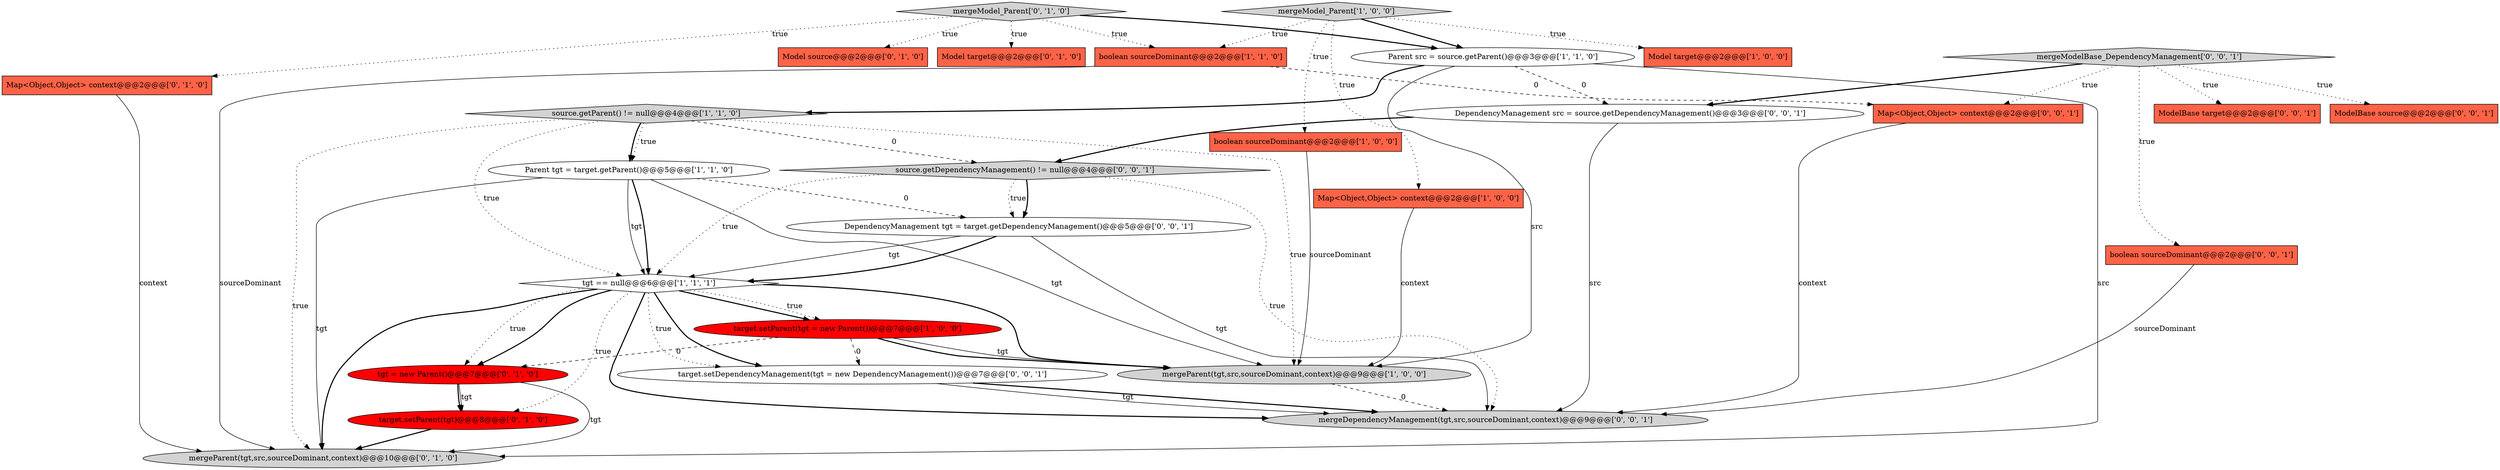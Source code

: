 digraph {
6 [style = filled, label = "boolean sourceDominant@@@2@@@['1', '1', '0']", fillcolor = tomato, shape = box image = "AAA0AAABBB1BBB"];
21 [style = filled, label = "boolean sourceDominant@@@2@@@['0', '0', '1']", fillcolor = tomato, shape = box image = "AAA0AAABBB3BBB"];
18 [style = filled, label = "mergeModelBase_DependencyManagement['0', '0', '1']", fillcolor = lightgray, shape = diamond image = "AAA0AAABBB3BBB"];
22 [style = filled, label = "ModelBase source@@@2@@@['0', '0', '1']", fillcolor = tomato, shape = box image = "AAA0AAABBB3BBB"];
12 [style = filled, label = "Map<Object,Object> context@@@2@@@['0', '1', '0']", fillcolor = tomato, shape = box image = "AAA0AAABBB2BBB"];
4 [style = filled, label = "Parent tgt = target.getParent()@@@5@@@['1', '1', '0']", fillcolor = white, shape = ellipse image = "AAA0AAABBB1BBB"];
10 [style = filled, label = "target.setParent(tgt = new Parent())@@@7@@@['1', '0', '0']", fillcolor = red, shape = ellipse image = "AAA1AAABBB1BBB"];
9 [style = filled, label = "Parent src = source.getParent()@@@3@@@['1', '1', '0']", fillcolor = white, shape = ellipse image = "AAA0AAABBB1BBB"];
17 [style = filled, label = "target.setParent(tgt)@@@8@@@['0', '1', '0']", fillcolor = red, shape = ellipse image = "AAA1AAABBB2BBB"];
13 [style = filled, label = "mergeParent(tgt,src,sourceDominant,context)@@@10@@@['0', '1', '0']", fillcolor = lightgray, shape = ellipse image = "AAA0AAABBB2BBB"];
27 [style = filled, label = "DependencyManagement tgt = target.getDependencyManagement()@@@5@@@['0', '0', '1']", fillcolor = white, shape = ellipse image = "AAA0AAABBB3BBB"];
14 [style = filled, label = "Model source@@@2@@@['0', '1', '0']", fillcolor = tomato, shape = box image = "AAA0AAABBB2BBB"];
1 [style = filled, label = "mergeModel_Parent['1', '0', '0']", fillcolor = lightgray, shape = diamond image = "AAA0AAABBB1BBB"];
8 [style = filled, label = "mergeParent(tgt,src,sourceDominant,context)@@@9@@@['1', '0', '0']", fillcolor = lightgray, shape = ellipse image = "AAA0AAABBB1BBB"];
0 [style = filled, label = "Model target@@@2@@@['1', '0', '0']", fillcolor = tomato, shape = box image = "AAA0AAABBB1BBB"];
3 [style = filled, label = "boolean sourceDominant@@@2@@@['1', '0', '0']", fillcolor = tomato, shape = box image = "AAA0AAABBB1BBB"];
26 [style = filled, label = "DependencyManagement src = source.getDependencyManagement()@@@3@@@['0', '0', '1']", fillcolor = white, shape = ellipse image = "AAA0AAABBB3BBB"];
16 [style = filled, label = "tgt = new Parent()@@@7@@@['0', '1', '0']", fillcolor = red, shape = ellipse image = "AAA1AAABBB2BBB"];
5 [style = filled, label = "Map<Object,Object> context@@@2@@@['1', '0', '0']", fillcolor = tomato, shape = box image = "AAA0AAABBB1BBB"];
19 [style = filled, label = "source.getDependencyManagement() != null@@@4@@@['0', '0', '1']", fillcolor = lightgray, shape = diamond image = "AAA0AAABBB3BBB"];
25 [style = filled, label = "target.setDependencyManagement(tgt = new DependencyManagement())@@@7@@@['0', '0', '1']", fillcolor = white, shape = ellipse image = "AAA0AAABBB3BBB"];
2 [style = filled, label = "tgt == null@@@6@@@['1', '1', '1']", fillcolor = white, shape = diamond image = "AAA0AAABBB1BBB"];
11 [style = filled, label = "Model target@@@2@@@['0', '1', '0']", fillcolor = tomato, shape = box image = "AAA0AAABBB2BBB"];
23 [style = filled, label = "ModelBase target@@@2@@@['0', '0', '1']", fillcolor = tomato, shape = box image = "AAA0AAABBB3BBB"];
15 [style = filled, label = "mergeModel_Parent['0', '1', '0']", fillcolor = lightgray, shape = diamond image = "AAA0AAABBB2BBB"];
24 [style = filled, label = "Map<Object,Object> context@@@2@@@['0', '0', '1']", fillcolor = tomato, shape = box image = "AAA0AAABBB3BBB"];
20 [style = filled, label = "mergeDependencyManagement(tgt,src,sourceDominant,context)@@@9@@@['0', '0', '1']", fillcolor = lightgray, shape = ellipse image = "AAA0AAABBB3BBB"];
7 [style = filled, label = "source.getParent() != null@@@4@@@['1', '1', '0']", fillcolor = lightgray, shape = diamond image = "AAA0AAABBB1BBB"];
27->2 [style = solid, label="tgt"];
4->2 [style = solid, label="tgt"];
7->2 [style = dotted, label="true"];
16->17 [style = solid, label="tgt"];
2->20 [style = bold, label=""];
19->2 [style = dotted, label="true"];
19->20 [style = dotted, label="true"];
24->20 [style = solid, label="context"];
4->8 [style = solid, label="tgt"];
7->13 [style = dotted, label="true"];
2->17 [style = dotted, label="true"];
18->26 [style = bold, label=""];
18->24 [style = dotted, label="true"];
18->21 [style = dotted, label="true"];
8->20 [style = dashed, label="0"];
3->8 [style = solid, label="sourceDominant"];
4->27 [style = dashed, label="0"];
27->20 [style = solid, label="tgt"];
19->27 [style = dotted, label="true"];
4->2 [style = bold, label=""];
21->20 [style = solid, label="sourceDominant"];
7->4 [style = bold, label=""];
16->17 [style = bold, label=""];
15->14 [style = dotted, label="true"];
9->7 [style = bold, label=""];
2->10 [style = bold, label=""];
26->19 [style = bold, label=""];
2->16 [style = dotted, label="true"];
18->23 [style = dotted, label="true"];
16->13 [style = solid, label="tgt"];
1->9 [style = bold, label=""];
2->13 [style = bold, label=""];
1->3 [style = dotted, label="true"];
2->25 [style = dotted, label="true"];
26->20 [style = solid, label="src"];
25->20 [style = bold, label=""];
10->8 [style = bold, label=""];
10->8 [style = solid, label="tgt"];
6->13 [style = solid, label="sourceDominant"];
7->19 [style = dashed, label="0"];
15->9 [style = bold, label=""];
6->24 [style = dashed, label="0"];
15->6 [style = dotted, label="true"];
25->20 [style = solid, label="tgt"];
19->27 [style = bold, label=""];
7->4 [style = dotted, label="true"];
9->26 [style = dashed, label="0"];
15->11 [style = dotted, label="true"];
15->12 [style = dotted, label="true"];
9->8 [style = solid, label="src"];
1->6 [style = dotted, label="true"];
5->8 [style = solid, label="context"];
17->13 [style = bold, label=""];
1->0 [style = dotted, label="true"];
18->22 [style = dotted, label="true"];
10->16 [style = dashed, label="0"];
7->8 [style = dotted, label="true"];
2->25 [style = bold, label=""];
12->13 [style = solid, label="context"];
4->13 [style = solid, label="tgt"];
9->13 [style = solid, label="src"];
27->2 [style = bold, label=""];
1->5 [style = dotted, label="true"];
10->25 [style = dashed, label="0"];
2->8 [style = bold, label=""];
2->10 [style = dotted, label="true"];
2->16 [style = bold, label=""];
}
